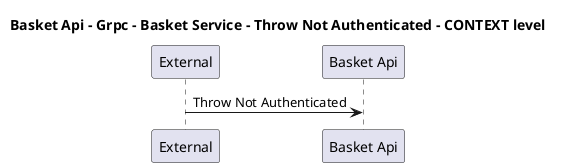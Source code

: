 @startuml

title Basket Api - Grpc - Basket Service - Throw Not Authenticated - CONTEXT level

participant "External" as C4InterFlow.SoftwareSystems.ExternalSystem
participant "Basket Api" as dotnet.eShop.Architecture.SoftwareSystems.BasketApi

C4InterFlow.SoftwareSystems.ExternalSystem -> dotnet.eShop.Architecture.SoftwareSystems.BasketApi : Throw Not Authenticated


@enduml
